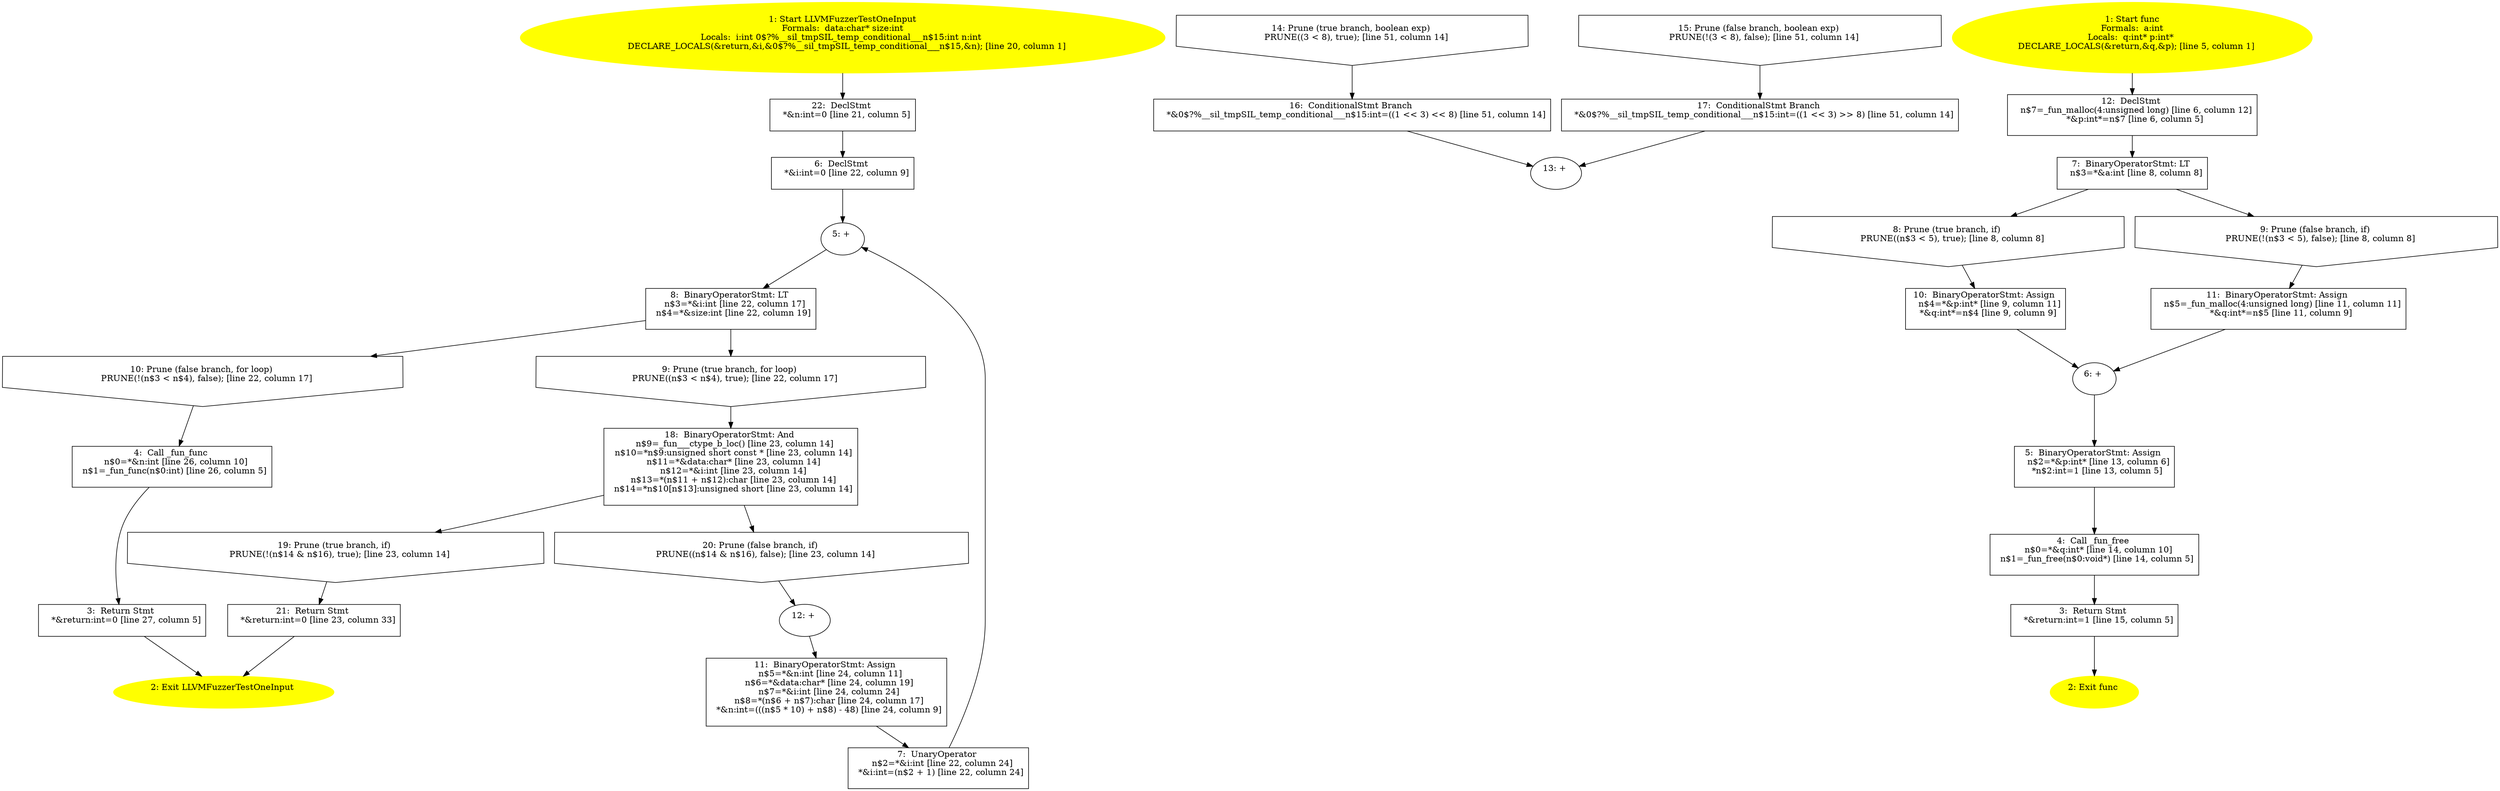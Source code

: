 /* @generated */
digraph cfg {
"LLVMFuzzerTestOneInput.b418f71c2af2436f9f11b44095d886f7_1" [label="1: Start LLVMFuzzerTestOneInput\nFormals:  data:char* size:int\nLocals:  i:int 0$?%__sil_tmpSIL_temp_conditional___n$15:int n:int \n   DECLARE_LOCALS(&return,&i,&0$?%__sil_tmpSIL_temp_conditional___n$15,&n); [line 20, column 1]\n " color=yellow style=filled]
	

	 "LLVMFuzzerTestOneInput.b418f71c2af2436f9f11b44095d886f7_1" -> "LLVMFuzzerTestOneInput.b418f71c2af2436f9f11b44095d886f7_22" ;
"LLVMFuzzerTestOneInput.b418f71c2af2436f9f11b44095d886f7_2" [label="2: Exit LLVMFuzzerTestOneInput \n  " color=yellow style=filled]
	

"LLVMFuzzerTestOneInput.b418f71c2af2436f9f11b44095d886f7_3" [label="3:  Return Stmt \n   *&return:int=0 [line 27, column 5]\n " shape="box"]
	

	 "LLVMFuzzerTestOneInput.b418f71c2af2436f9f11b44095d886f7_3" -> "LLVMFuzzerTestOneInput.b418f71c2af2436f9f11b44095d886f7_2" ;
"LLVMFuzzerTestOneInput.b418f71c2af2436f9f11b44095d886f7_4" [label="4:  Call _fun_func \n   n$0=*&n:int [line 26, column 10]\n  n$1=_fun_func(n$0:int) [line 26, column 5]\n " shape="box"]
	

	 "LLVMFuzzerTestOneInput.b418f71c2af2436f9f11b44095d886f7_4" -> "LLVMFuzzerTestOneInput.b418f71c2af2436f9f11b44095d886f7_3" ;
"LLVMFuzzerTestOneInput.b418f71c2af2436f9f11b44095d886f7_5" [label="5: + \n  " ]
	

	 "LLVMFuzzerTestOneInput.b418f71c2af2436f9f11b44095d886f7_5" -> "LLVMFuzzerTestOneInput.b418f71c2af2436f9f11b44095d886f7_8" ;
"LLVMFuzzerTestOneInput.b418f71c2af2436f9f11b44095d886f7_6" [label="6:  DeclStmt \n   *&i:int=0 [line 22, column 9]\n " shape="box"]
	

	 "LLVMFuzzerTestOneInput.b418f71c2af2436f9f11b44095d886f7_6" -> "LLVMFuzzerTestOneInput.b418f71c2af2436f9f11b44095d886f7_5" ;
"LLVMFuzzerTestOneInput.b418f71c2af2436f9f11b44095d886f7_7" [label="7:  UnaryOperator \n   n$2=*&i:int [line 22, column 24]\n  *&i:int=(n$2 + 1) [line 22, column 24]\n " shape="box"]
	

	 "LLVMFuzzerTestOneInput.b418f71c2af2436f9f11b44095d886f7_7" -> "LLVMFuzzerTestOneInput.b418f71c2af2436f9f11b44095d886f7_5" ;
"LLVMFuzzerTestOneInput.b418f71c2af2436f9f11b44095d886f7_8" [label="8:  BinaryOperatorStmt: LT \n   n$3=*&i:int [line 22, column 17]\n  n$4=*&size:int [line 22, column 19]\n " shape="box"]
	

	 "LLVMFuzzerTestOneInput.b418f71c2af2436f9f11b44095d886f7_8" -> "LLVMFuzzerTestOneInput.b418f71c2af2436f9f11b44095d886f7_9" ;
	 "LLVMFuzzerTestOneInput.b418f71c2af2436f9f11b44095d886f7_8" -> "LLVMFuzzerTestOneInput.b418f71c2af2436f9f11b44095d886f7_10" ;
"LLVMFuzzerTestOneInput.b418f71c2af2436f9f11b44095d886f7_9" [label="9: Prune (true branch, for loop) \n   PRUNE((n$3 < n$4), true); [line 22, column 17]\n " shape="invhouse"]
	

	 "LLVMFuzzerTestOneInput.b418f71c2af2436f9f11b44095d886f7_9" -> "LLVMFuzzerTestOneInput.b418f71c2af2436f9f11b44095d886f7_18" ;
"LLVMFuzzerTestOneInput.b418f71c2af2436f9f11b44095d886f7_10" [label="10: Prune (false branch, for loop) \n   PRUNE(!(n$3 < n$4), false); [line 22, column 17]\n " shape="invhouse"]
	

	 "LLVMFuzzerTestOneInput.b418f71c2af2436f9f11b44095d886f7_10" -> "LLVMFuzzerTestOneInput.b418f71c2af2436f9f11b44095d886f7_4" ;
"LLVMFuzzerTestOneInput.b418f71c2af2436f9f11b44095d886f7_11" [label="11:  BinaryOperatorStmt: Assign \n   n$5=*&n:int [line 24, column 11]\n  n$6=*&data:char* [line 24, column 19]\n  n$7=*&i:int [line 24, column 24]\n  n$8=*(n$6 + n$7):char [line 24, column 17]\n  *&n:int=(((n$5 * 10) + n$8) - 48) [line 24, column 9]\n " shape="box"]
	

	 "LLVMFuzzerTestOneInput.b418f71c2af2436f9f11b44095d886f7_11" -> "LLVMFuzzerTestOneInput.b418f71c2af2436f9f11b44095d886f7_7" ;
"LLVMFuzzerTestOneInput.b418f71c2af2436f9f11b44095d886f7_12" [label="12: + \n  " ]
	

	 "LLVMFuzzerTestOneInput.b418f71c2af2436f9f11b44095d886f7_12" -> "LLVMFuzzerTestOneInput.b418f71c2af2436f9f11b44095d886f7_11" ;
"LLVMFuzzerTestOneInput.b418f71c2af2436f9f11b44095d886f7_13" [label="13: + \n  " ]
	

"LLVMFuzzerTestOneInput.b418f71c2af2436f9f11b44095d886f7_14" [label="14: Prune (true branch, boolean exp) \n   PRUNE((3 < 8), true); [line 51, column 14]\n " shape="invhouse"]
	

	 "LLVMFuzzerTestOneInput.b418f71c2af2436f9f11b44095d886f7_14" -> "LLVMFuzzerTestOneInput.b418f71c2af2436f9f11b44095d886f7_16" ;
"LLVMFuzzerTestOneInput.b418f71c2af2436f9f11b44095d886f7_15" [label="15: Prune (false branch, boolean exp) \n   PRUNE(!(3 < 8), false); [line 51, column 14]\n " shape="invhouse"]
	

	 "LLVMFuzzerTestOneInput.b418f71c2af2436f9f11b44095d886f7_15" -> "LLVMFuzzerTestOneInput.b418f71c2af2436f9f11b44095d886f7_17" ;
"LLVMFuzzerTestOneInput.b418f71c2af2436f9f11b44095d886f7_16" [label="16:  ConditionalStmt Branch \n   *&0$?%__sil_tmpSIL_temp_conditional___n$15:int=((1 << 3) << 8) [line 51, column 14]\n " shape="box"]
	

	 "LLVMFuzzerTestOneInput.b418f71c2af2436f9f11b44095d886f7_16" -> "LLVMFuzzerTestOneInput.b418f71c2af2436f9f11b44095d886f7_13" ;
"LLVMFuzzerTestOneInput.b418f71c2af2436f9f11b44095d886f7_17" [label="17:  ConditionalStmt Branch \n   *&0$?%__sil_tmpSIL_temp_conditional___n$15:int=((1 << 3) >> 8) [line 51, column 14]\n " shape="box"]
	

	 "LLVMFuzzerTestOneInput.b418f71c2af2436f9f11b44095d886f7_17" -> "LLVMFuzzerTestOneInput.b418f71c2af2436f9f11b44095d886f7_13" ;
"LLVMFuzzerTestOneInput.b418f71c2af2436f9f11b44095d886f7_18" [label="18:  BinaryOperatorStmt: And \n   n$9=_fun___ctype_b_loc() [line 23, column 14]\n  n$10=*n$9:unsigned short const * [line 23, column 14]\n  n$11=*&data:char* [line 23, column 14]\n  n$12=*&i:int [line 23, column 14]\n  n$13=*(n$11 + n$12):char [line 23, column 14]\n  n$14=*n$10[n$13]:unsigned short [line 23, column 14]\n " shape="box"]
	

	 "LLVMFuzzerTestOneInput.b418f71c2af2436f9f11b44095d886f7_18" -> "LLVMFuzzerTestOneInput.b418f71c2af2436f9f11b44095d886f7_19" ;
	 "LLVMFuzzerTestOneInput.b418f71c2af2436f9f11b44095d886f7_18" -> "LLVMFuzzerTestOneInput.b418f71c2af2436f9f11b44095d886f7_20" ;
"LLVMFuzzerTestOneInput.b418f71c2af2436f9f11b44095d886f7_19" [label="19: Prune (true branch, if) \n   PRUNE(!(n$14 & n$16), true); [line 23, column 14]\n " shape="invhouse"]
	

	 "LLVMFuzzerTestOneInput.b418f71c2af2436f9f11b44095d886f7_19" -> "LLVMFuzzerTestOneInput.b418f71c2af2436f9f11b44095d886f7_21" ;
"LLVMFuzzerTestOneInput.b418f71c2af2436f9f11b44095d886f7_20" [label="20: Prune (false branch, if) \n   PRUNE((n$14 & n$16), false); [line 23, column 14]\n " shape="invhouse"]
	

	 "LLVMFuzzerTestOneInput.b418f71c2af2436f9f11b44095d886f7_20" -> "LLVMFuzzerTestOneInput.b418f71c2af2436f9f11b44095d886f7_12" ;
"LLVMFuzzerTestOneInput.b418f71c2af2436f9f11b44095d886f7_21" [label="21:  Return Stmt \n   *&return:int=0 [line 23, column 33]\n " shape="box"]
	

	 "LLVMFuzzerTestOneInput.b418f71c2af2436f9f11b44095d886f7_21" -> "LLVMFuzzerTestOneInput.b418f71c2af2436f9f11b44095d886f7_2" ;
"LLVMFuzzerTestOneInput.b418f71c2af2436f9f11b44095d886f7_22" [label="22:  DeclStmt \n   *&n:int=0 [line 21, column 5]\n " shape="box"]
	

	 "LLVMFuzzerTestOneInput.b418f71c2af2436f9f11b44095d886f7_22" -> "LLVMFuzzerTestOneInput.b418f71c2af2436f9f11b44095d886f7_6" ;
"func.7df4935f4a5a2865191ef74f64df8754_1" [label="1: Start func\nFormals:  a:int\nLocals:  q:int* p:int* \n   DECLARE_LOCALS(&return,&q,&p); [line 5, column 1]\n " color=yellow style=filled]
	

	 "func.7df4935f4a5a2865191ef74f64df8754_1" -> "func.7df4935f4a5a2865191ef74f64df8754_12" ;
"func.7df4935f4a5a2865191ef74f64df8754_2" [label="2: Exit func \n  " color=yellow style=filled]
	

"func.7df4935f4a5a2865191ef74f64df8754_3" [label="3:  Return Stmt \n   *&return:int=1 [line 15, column 5]\n " shape="box"]
	

	 "func.7df4935f4a5a2865191ef74f64df8754_3" -> "func.7df4935f4a5a2865191ef74f64df8754_2" ;
"func.7df4935f4a5a2865191ef74f64df8754_4" [label="4:  Call _fun_free \n   n$0=*&q:int* [line 14, column 10]\n  n$1=_fun_free(n$0:void*) [line 14, column 5]\n " shape="box"]
	

	 "func.7df4935f4a5a2865191ef74f64df8754_4" -> "func.7df4935f4a5a2865191ef74f64df8754_3" ;
"func.7df4935f4a5a2865191ef74f64df8754_5" [label="5:  BinaryOperatorStmt: Assign \n   n$2=*&p:int* [line 13, column 6]\n  *n$2:int=1 [line 13, column 5]\n " shape="box"]
	

	 "func.7df4935f4a5a2865191ef74f64df8754_5" -> "func.7df4935f4a5a2865191ef74f64df8754_4" ;
"func.7df4935f4a5a2865191ef74f64df8754_6" [label="6: + \n  " ]
	

	 "func.7df4935f4a5a2865191ef74f64df8754_6" -> "func.7df4935f4a5a2865191ef74f64df8754_5" ;
"func.7df4935f4a5a2865191ef74f64df8754_7" [label="7:  BinaryOperatorStmt: LT \n   n$3=*&a:int [line 8, column 8]\n " shape="box"]
	

	 "func.7df4935f4a5a2865191ef74f64df8754_7" -> "func.7df4935f4a5a2865191ef74f64df8754_8" ;
	 "func.7df4935f4a5a2865191ef74f64df8754_7" -> "func.7df4935f4a5a2865191ef74f64df8754_9" ;
"func.7df4935f4a5a2865191ef74f64df8754_8" [label="8: Prune (true branch, if) \n   PRUNE((n$3 < 5), true); [line 8, column 8]\n " shape="invhouse"]
	

	 "func.7df4935f4a5a2865191ef74f64df8754_8" -> "func.7df4935f4a5a2865191ef74f64df8754_10" ;
"func.7df4935f4a5a2865191ef74f64df8754_9" [label="9: Prune (false branch, if) \n   PRUNE(!(n$3 < 5), false); [line 8, column 8]\n " shape="invhouse"]
	

	 "func.7df4935f4a5a2865191ef74f64df8754_9" -> "func.7df4935f4a5a2865191ef74f64df8754_11" ;
"func.7df4935f4a5a2865191ef74f64df8754_10" [label="10:  BinaryOperatorStmt: Assign \n   n$4=*&p:int* [line 9, column 11]\n  *&q:int*=n$4 [line 9, column 9]\n " shape="box"]
	

	 "func.7df4935f4a5a2865191ef74f64df8754_10" -> "func.7df4935f4a5a2865191ef74f64df8754_6" ;
"func.7df4935f4a5a2865191ef74f64df8754_11" [label="11:  BinaryOperatorStmt: Assign \n   n$5=_fun_malloc(4:unsigned long) [line 11, column 11]\n  *&q:int*=n$5 [line 11, column 9]\n " shape="box"]
	

	 "func.7df4935f4a5a2865191ef74f64df8754_11" -> "func.7df4935f4a5a2865191ef74f64df8754_6" ;
"func.7df4935f4a5a2865191ef74f64df8754_12" [label="12:  DeclStmt \n   n$7=_fun_malloc(4:unsigned long) [line 6, column 12]\n  *&p:int*=n$7 [line 6, column 5]\n " shape="box"]
	

	 "func.7df4935f4a5a2865191ef74f64df8754_12" -> "func.7df4935f4a5a2865191ef74f64df8754_7" ;
}
